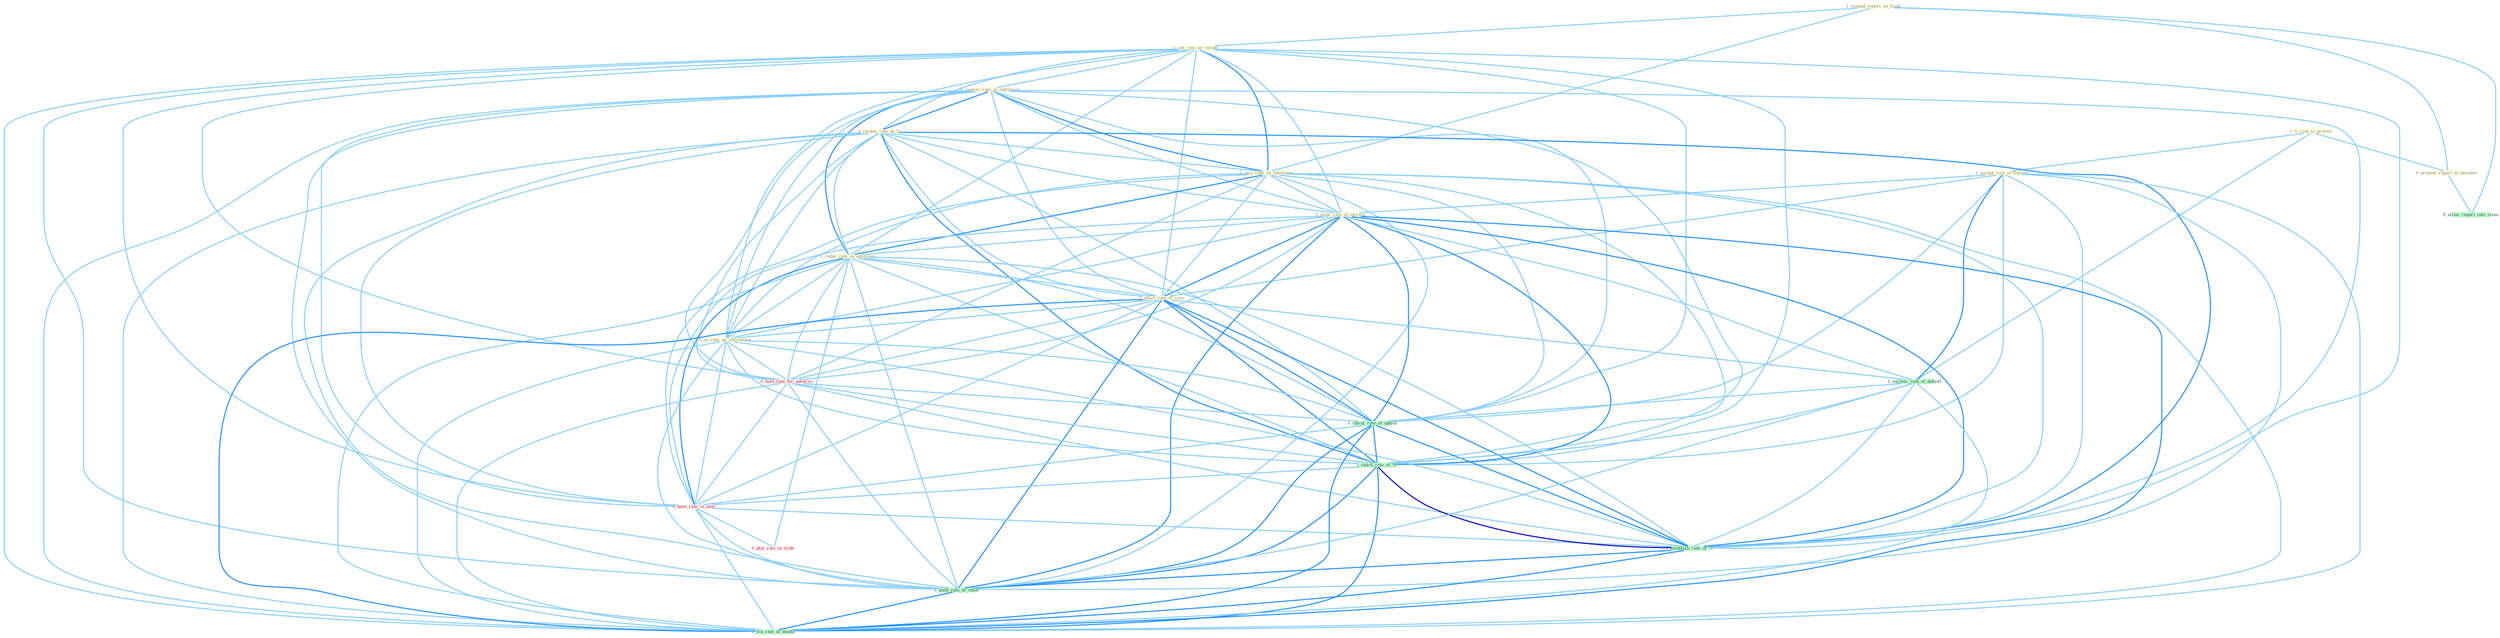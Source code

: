 Graph G{ 
    node
    [shape=polygon,style=filled,width=.5,height=.06,color="#BDFCC9",fixedsize=true,fontsize=4,
    fontcolor="#2f4f4f"];
    {node
    [color="#ffffe0", fontcolor="#8b7d6b"] "1_expand_report_on_trade " "1_set_rate_on_refund " "0_improv_rate_at_entitynam " "1_'s_risk_to_protest " "0_reckon_rate_at_% " "1_accept_risk_of_fluctuat " "1_rais_rate_on_entitynam " "1_slow_rate_of_increas " "1_reduc_rate_in_entitynam " "1_affect_rate_of_issu " "0_present_report_to_member " "0_us_rate_as_instrument "}
{node [color="#fff0f5", fontcolor="#b22222"] "0_hold_rate_for_advertis " "0_have_rate_in_year " "0_plai_role_in_slide "}
edge [color="#B0E2FF"];

	"1_expand_report_on_trade " -- "1_set_rate_on_refund " [w="1", color="#87cefa" ];
	"1_expand_report_on_trade " -- "1_rais_rate_on_entitynam " [w="1", color="#87cefa" ];
	"1_expand_report_on_trade " -- "0_present_report_to_member " [w="1", color="#87cefa" ];
	"1_expand_report_on_trade " -- "0_allow_report_into_room " [w="1", color="#87cefa" ];
	"1_set_rate_on_refund " -- "0_improv_rate_at_entitynam " [w="1", color="#87cefa" ];
	"1_set_rate_on_refund " -- "0_reckon_rate_at_% " [w="1", color="#87cefa" ];
	"1_set_rate_on_refund " -- "1_rais_rate_on_entitynam " [w="2", color="#1e90ff" , len=0.8];
	"1_set_rate_on_refund " -- "1_slow_rate_of_increas " [w="1", color="#87cefa" ];
	"1_set_rate_on_refund " -- "1_reduc_rate_in_entitynam " [w="1", color="#87cefa" ];
	"1_set_rate_on_refund " -- "1_affect_rate_of_issu " [w="1", color="#87cefa" ];
	"1_set_rate_on_refund " -- "0_us_rate_as_instrument " [w="1", color="#87cefa" ];
	"1_set_rate_on_refund " -- "0_hold_rate_for_advertis " [w="1", color="#87cefa" ];
	"1_set_rate_on_refund " -- "1_calcul_rate_of_option " [w="1", color="#87cefa" ];
	"1_set_rate_on_refund " -- "1_reach_rate_of_% " [w="1", color="#87cefa" ];
	"1_set_rate_on_refund " -- "0_have_rate_in_year " [w="1", color="#87cefa" ];
	"1_set_rate_on_refund " -- "1_establish_rate_of_% " [w="1", color="#87cefa" ];
	"1_set_rate_on_refund " -- "1_push_rate_of_inflat " [w="1", color="#87cefa" ];
	"1_set_rate_on_refund " -- "1_wa_rate_of_month " [w="1", color="#87cefa" ];
	"0_improv_rate_at_entitynam " -- "0_reckon_rate_at_% " [w="2", color="#1e90ff" , len=0.8];
	"0_improv_rate_at_entitynam " -- "1_rais_rate_on_entitynam " [w="2", color="#1e90ff" , len=0.8];
	"0_improv_rate_at_entitynam " -- "1_slow_rate_of_increas " [w="1", color="#87cefa" ];
	"0_improv_rate_at_entitynam " -- "1_reduc_rate_in_entitynam " [w="2", color="#1e90ff" , len=0.8];
	"0_improv_rate_at_entitynam " -- "1_affect_rate_of_issu " [w="1", color="#87cefa" ];
	"0_improv_rate_at_entitynam " -- "0_us_rate_as_instrument " [w="1", color="#87cefa" ];
	"0_improv_rate_at_entitynam " -- "0_hold_rate_for_advertis " [w="1", color="#87cefa" ];
	"0_improv_rate_at_entitynam " -- "1_calcul_rate_of_option " [w="1", color="#87cefa" ];
	"0_improv_rate_at_entitynam " -- "1_reach_rate_of_% " [w="1", color="#87cefa" ];
	"0_improv_rate_at_entitynam " -- "0_have_rate_in_year " [w="1", color="#87cefa" ];
	"0_improv_rate_at_entitynam " -- "1_establish_rate_of_% " [w="1", color="#87cefa" ];
	"0_improv_rate_at_entitynam " -- "1_push_rate_of_inflat " [w="1", color="#87cefa" ];
	"0_improv_rate_at_entitynam " -- "1_wa_rate_of_month " [w="1", color="#87cefa" ];
	"1_'s_risk_to_protest " -- "1_accept_risk_of_fluctuat " [w="1", color="#87cefa" ];
	"1_'s_risk_to_protest " -- "0_present_report_to_member " [w="1", color="#87cefa" ];
	"1_'s_risk_to_protest " -- "1_increas_risk_of_default " [w="1", color="#87cefa" ];
	"0_reckon_rate_at_% " -- "1_rais_rate_on_entitynam " [w="1", color="#87cefa" ];
	"0_reckon_rate_at_% " -- "1_slow_rate_of_increas " [w="1", color="#87cefa" ];
	"0_reckon_rate_at_% " -- "1_reduc_rate_in_entitynam " [w="1", color="#87cefa" ];
	"0_reckon_rate_at_% " -- "1_affect_rate_of_issu " [w="1", color="#87cefa" ];
	"0_reckon_rate_at_% " -- "0_us_rate_as_instrument " [w="1", color="#87cefa" ];
	"0_reckon_rate_at_% " -- "0_hold_rate_for_advertis " [w="1", color="#87cefa" ];
	"0_reckon_rate_at_% " -- "1_calcul_rate_of_option " [w="1", color="#87cefa" ];
	"0_reckon_rate_at_% " -- "1_reach_rate_of_% " [w="2", color="#1e90ff" , len=0.8];
	"0_reckon_rate_at_% " -- "0_have_rate_in_year " [w="1", color="#87cefa" ];
	"0_reckon_rate_at_% " -- "1_establish_rate_of_% " [w="2", color="#1e90ff" , len=0.8];
	"0_reckon_rate_at_% " -- "1_push_rate_of_inflat " [w="1", color="#87cefa" ];
	"0_reckon_rate_at_% " -- "1_wa_rate_of_month " [w="1", color="#87cefa" ];
	"1_accept_risk_of_fluctuat " -- "1_slow_rate_of_increas " [w="1", color="#87cefa" ];
	"1_accept_risk_of_fluctuat " -- "1_affect_rate_of_issu " [w="1", color="#87cefa" ];
	"1_accept_risk_of_fluctuat " -- "1_increas_risk_of_default " [w="2", color="#1e90ff" , len=0.8];
	"1_accept_risk_of_fluctuat " -- "1_calcul_rate_of_option " [w="1", color="#87cefa" ];
	"1_accept_risk_of_fluctuat " -- "1_reach_rate_of_% " [w="1", color="#87cefa" ];
	"1_accept_risk_of_fluctuat " -- "1_establish_rate_of_% " [w="1", color="#87cefa" ];
	"1_accept_risk_of_fluctuat " -- "1_push_rate_of_inflat " [w="1", color="#87cefa" ];
	"1_accept_risk_of_fluctuat " -- "1_wa_rate_of_month " [w="1", color="#87cefa" ];
	"1_rais_rate_on_entitynam " -- "1_slow_rate_of_increas " [w="1", color="#87cefa" ];
	"1_rais_rate_on_entitynam " -- "1_reduc_rate_in_entitynam " [w="2", color="#1e90ff" , len=0.8];
	"1_rais_rate_on_entitynam " -- "1_affect_rate_of_issu " [w="1", color="#87cefa" ];
	"1_rais_rate_on_entitynam " -- "0_us_rate_as_instrument " [w="1", color="#87cefa" ];
	"1_rais_rate_on_entitynam " -- "0_hold_rate_for_advertis " [w="1", color="#87cefa" ];
	"1_rais_rate_on_entitynam " -- "1_calcul_rate_of_option " [w="1", color="#87cefa" ];
	"1_rais_rate_on_entitynam " -- "1_reach_rate_of_% " [w="1", color="#87cefa" ];
	"1_rais_rate_on_entitynam " -- "0_have_rate_in_year " [w="1", color="#87cefa" ];
	"1_rais_rate_on_entitynam " -- "1_establish_rate_of_% " [w="1", color="#87cefa" ];
	"1_rais_rate_on_entitynam " -- "1_push_rate_of_inflat " [w="1", color="#87cefa" ];
	"1_rais_rate_on_entitynam " -- "1_wa_rate_of_month " [w="1", color="#87cefa" ];
	"1_slow_rate_of_increas " -- "1_reduc_rate_in_entitynam " [w="1", color="#87cefa" ];
	"1_slow_rate_of_increas " -- "1_affect_rate_of_issu " [w="2", color="#1e90ff" , len=0.8];
	"1_slow_rate_of_increas " -- "0_us_rate_as_instrument " [w="1", color="#87cefa" ];
	"1_slow_rate_of_increas " -- "1_increas_risk_of_default " [w="1", color="#87cefa" ];
	"1_slow_rate_of_increas " -- "0_hold_rate_for_advertis " [w="1", color="#87cefa" ];
	"1_slow_rate_of_increas " -- "1_calcul_rate_of_option " [w="2", color="#1e90ff" , len=0.8];
	"1_slow_rate_of_increas " -- "1_reach_rate_of_% " [w="2", color="#1e90ff" , len=0.8];
	"1_slow_rate_of_increas " -- "0_have_rate_in_year " [w="1", color="#87cefa" ];
	"1_slow_rate_of_increas " -- "1_establish_rate_of_% " [w="2", color="#1e90ff" , len=0.8];
	"1_slow_rate_of_increas " -- "1_push_rate_of_inflat " [w="2", color="#1e90ff" , len=0.8];
	"1_slow_rate_of_increas " -- "1_wa_rate_of_month " [w="2", color="#1e90ff" , len=0.8];
	"1_reduc_rate_in_entitynam " -- "1_affect_rate_of_issu " [w="1", color="#87cefa" ];
	"1_reduc_rate_in_entitynam " -- "0_us_rate_as_instrument " [w="1", color="#87cefa" ];
	"1_reduc_rate_in_entitynam " -- "0_hold_rate_for_advertis " [w="1", color="#87cefa" ];
	"1_reduc_rate_in_entitynam " -- "1_calcul_rate_of_option " [w="1", color="#87cefa" ];
	"1_reduc_rate_in_entitynam " -- "1_reach_rate_of_% " [w="1", color="#87cefa" ];
	"1_reduc_rate_in_entitynam " -- "0_have_rate_in_year " [w="2", color="#1e90ff" , len=0.8];
	"1_reduc_rate_in_entitynam " -- "1_establish_rate_of_% " [w="1", color="#87cefa" ];
	"1_reduc_rate_in_entitynam " -- "0_plai_role_in_slide " [w="1", color="#87cefa" ];
	"1_reduc_rate_in_entitynam " -- "1_push_rate_of_inflat " [w="1", color="#87cefa" ];
	"1_reduc_rate_in_entitynam " -- "1_wa_rate_of_month " [w="1", color="#87cefa" ];
	"1_affect_rate_of_issu " -- "0_us_rate_as_instrument " [w="1", color="#87cefa" ];
	"1_affect_rate_of_issu " -- "1_increas_risk_of_default " [w="1", color="#87cefa" ];
	"1_affect_rate_of_issu " -- "0_hold_rate_for_advertis " [w="1", color="#87cefa" ];
	"1_affect_rate_of_issu " -- "1_calcul_rate_of_option " [w="2", color="#1e90ff" , len=0.8];
	"1_affect_rate_of_issu " -- "1_reach_rate_of_% " [w="2", color="#1e90ff" , len=0.8];
	"1_affect_rate_of_issu " -- "0_have_rate_in_year " [w="1", color="#87cefa" ];
	"1_affect_rate_of_issu " -- "1_establish_rate_of_% " [w="2", color="#1e90ff" , len=0.8];
	"1_affect_rate_of_issu " -- "1_push_rate_of_inflat " [w="2", color="#1e90ff" , len=0.8];
	"1_affect_rate_of_issu " -- "1_wa_rate_of_month " [w="2", color="#1e90ff" , len=0.8];
	"0_present_report_to_member " -- "0_allow_report_into_room " [w="1", color="#87cefa" ];
	"0_us_rate_as_instrument " -- "0_hold_rate_for_advertis " [w="1", color="#87cefa" ];
	"0_us_rate_as_instrument " -- "1_calcul_rate_of_option " [w="1", color="#87cefa" ];
	"0_us_rate_as_instrument " -- "1_reach_rate_of_% " [w="1", color="#87cefa" ];
	"0_us_rate_as_instrument " -- "0_have_rate_in_year " [w="1", color="#87cefa" ];
	"0_us_rate_as_instrument " -- "1_establish_rate_of_% " [w="1", color="#87cefa" ];
	"0_us_rate_as_instrument " -- "1_push_rate_of_inflat " [w="1", color="#87cefa" ];
	"0_us_rate_as_instrument " -- "1_wa_rate_of_month " [w="1", color="#87cefa" ];
	"1_increas_risk_of_default " -- "1_calcul_rate_of_option " [w="1", color="#87cefa" ];
	"1_increas_risk_of_default " -- "1_reach_rate_of_% " [w="1", color="#87cefa" ];
	"1_increas_risk_of_default " -- "1_establish_rate_of_% " [w="1", color="#87cefa" ];
	"1_increas_risk_of_default " -- "1_push_rate_of_inflat " [w="1", color="#87cefa" ];
	"1_increas_risk_of_default " -- "1_wa_rate_of_month " [w="1", color="#87cefa" ];
	"0_hold_rate_for_advertis " -- "1_calcul_rate_of_option " [w="1", color="#87cefa" ];
	"0_hold_rate_for_advertis " -- "1_reach_rate_of_% " [w="1", color="#87cefa" ];
	"0_hold_rate_for_advertis " -- "0_have_rate_in_year " [w="1", color="#87cefa" ];
	"0_hold_rate_for_advertis " -- "1_establish_rate_of_% " [w="1", color="#87cefa" ];
	"0_hold_rate_for_advertis " -- "1_push_rate_of_inflat " [w="1", color="#87cefa" ];
	"0_hold_rate_for_advertis " -- "1_wa_rate_of_month " [w="1", color="#87cefa" ];
	"1_calcul_rate_of_option " -- "1_reach_rate_of_% " [w="2", color="#1e90ff" , len=0.8];
	"1_calcul_rate_of_option " -- "0_have_rate_in_year " [w="1", color="#87cefa" ];
	"1_calcul_rate_of_option " -- "1_establish_rate_of_% " [w="2", color="#1e90ff" , len=0.8];
	"1_calcul_rate_of_option " -- "1_push_rate_of_inflat " [w="2", color="#1e90ff" , len=0.8];
	"1_calcul_rate_of_option " -- "1_wa_rate_of_month " [w="2", color="#1e90ff" , len=0.8];
	"1_reach_rate_of_% " -- "0_have_rate_in_year " [w="1", color="#87cefa" ];
	"1_reach_rate_of_% " -- "1_establish_rate_of_% " [w="3", color="#0000cd" , len=0.6];
	"1_reach_rate_of_% " -- "1_push_rate_of_inflat " [w="2", color="#1e90ff" , len=0.8];
	"1_reach_rate_of_% " -- "1_wa_rate_of_month " [w="2", color="#1e90ff" , len=0.8];
	"0_have_rate_in_year " -- "1_establish_rate_of_% " [w="1", color="#87cefa" ];
	"0_have_rate_in_year " -- "0_plai_role_in_slide " [w="1", color="#87cefa" ];
	"0_have_rate_in_year " -- "1_push_rate_of_inflat " [w="1", color="#87cefa" ];
	"0_have_rate_in_year " -- "1_wa_rate_of_month " [w="1", color="#87cefa" ];
	"1_establish_rate_of_% " -- "1_push_rate_of_inflat " [w="2", color="#1e90ff" , len=0.8];
	"1_establish_rate_of_% " -- "1_wa_rate_of_month " [w="2", color="#1e90ff" , len=0.8];
	"1_push_rate_of_inflat " -- "1_wa_rate_of_month " [w="2", color="#1e90ff" , len=0.8];
}